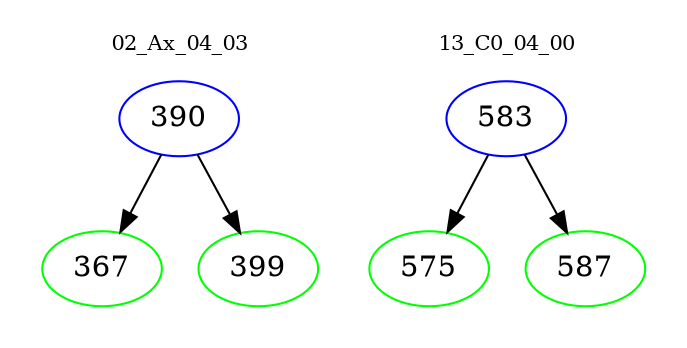 digraph{
subgraph cluster_0 {
color = white
label = "02_Ax_04_03";
fontsize=10;
T0_390 [label="390", color="blue"]
T0_390 -> T0_367 [color="black"]
T0_367 [label="367", color="green"]
T0_390 -> T0_399 [color="black"]
T0_399 [label="399", color="green"]
}
subgraph cluster_1 {
color = white
label = "13_C0_04_00";
fontsize=10;
T1_583 [label="583", color="blue"]
T1_583 -> T1_575 [color="black"]
T1_575 [label="575", color="green"]
T1_583 -> T1_587 [color="black"]
T1_587 [label="587", color="green"]
}
}
